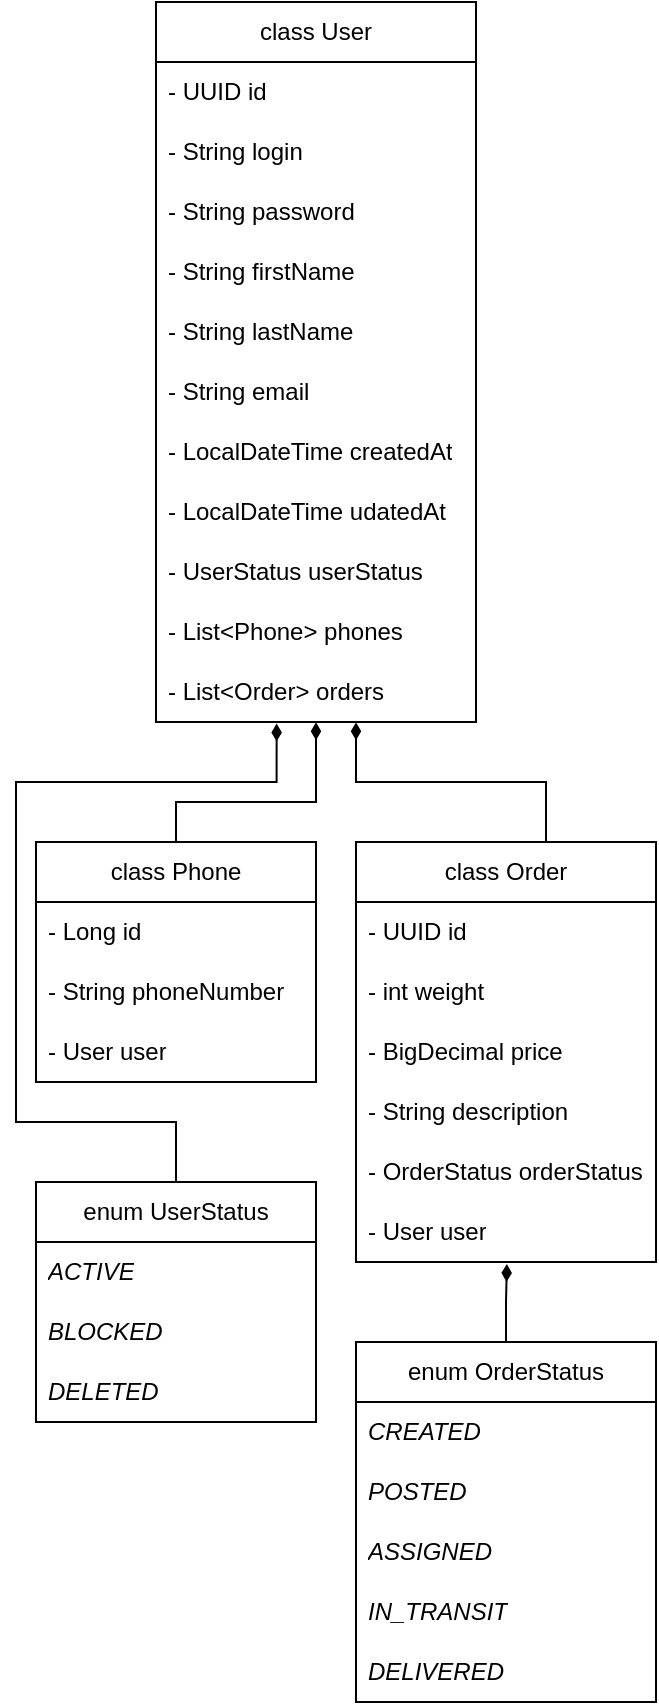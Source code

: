 <mxfile version="24.8.3">
  <diagram name="Сторінка-1" id="ANHkBdynj-vW2HgmuggV">
    <mxGraphModel dx="1593" dy="829" grid="1" gridSize="10" guides="1" tooltips="1" connect="1" arrows="1" fold="1" page="1" pageScale="1" pageWidth="827" pageHeight="1169" math="0" shadow="0">
      <root>
        <mxCell id="0" />
        <mxCell id="1" parent="0" />
        <mxCell id="6zhjMd1i4LsS2PoRMH34-21" style="edgeStyle=orthogonalEdgeStyle;rounded=0;orthogonalLoop=1;jettySize=auto;html=1;entryX=0.5;entryY=0;entryDx=0;entryDy=0;endArrow=none;endFill=0;startArrow=diamondThin;startFill=1;exitX=0.5;exitY=1.004;exitDx=0;exitDy=0;exitPerimeter=0;" edge="1" parent="1" source="6zhjMd1i4LsS2PoRMH34-19" target="6zhjMd1i4LsS2PoRMH34-5">
          <mxGeometry relative="1" as="geometry">
            <Array as="points">
              <mxPoint x="160" y="480" />
              <mxPoint x="90" y="480" />
            </Array>
          </mxGeometry>
        </mxCell>
        <mxCell id="6zhjMd1i4LsS2PoRMH34-1" value="class User" style="swimlane;fontStyle=0;childLayout=stackLayout;horizontal=1;startSize=30;horizontalStack=0;resizeParent=1;resizeParentMax=0;resizeLast=0;collapsible=1;marginBottom=0;whiteSpace=wrap;html=1;" vertex="1" parent="1">
          <mxGeometry x="80" y="80" width="160" height="360" as="geometry">
            <mxRectangle x="40" y="80" width="70" height="30" as="alternateBounds" />
          </mxGeometry>
        </mxCell>
        <mxCell id="6zhjMd1i4LsS2PoRMH34-2" value="- UUID id" style="text;strokeColor=none;fillColor=none;align=left;verticalAlign=middle;spacingLeft=4;spacingRight=4;overflow=hidden;points=[[0,0.5],[1,0.5]];portConstraint=eastwest;rotatable=0;whiteSpace=wrap;html=1;" vertex="1" parent="6zhjMd1i4LsS2PoRMH34-1">
          <mxGeometry y="30" width="160" height="30" as="geometry" />
        </mxCell>
        <mxCell id="6zhjMd1i4LsS2PoRMH34-3" value="- String login" style="text;strokeColor=none;fillColor=none;align=left;verticalAlign=middle;spacingLeft=4;spacingRight=4;overflow=hidden;points=[[0,0.5],[1,0.5]];portConstraint=eastwest;rotatable=0;whiteSpace=wrap;html=1;" vertex="1" parent="6zhjMd1i4LsS2PoRMH34-1">
          <mxGeometry y="60" width="160" height="30" as="geometry" />
        </mxCell>
        <mxCell id="6zhjMd1i4LsS2PoRMH34-18" value="- String password" style="text;strokeColor=none;fillColor=none;align=left;verticalAlign=middle;spacingLeft=4;spacingRight=4;overflow=hidden;points=[[0,0.5],[1,0.5]];portConstraint=eastwest;rotatable=0;whiteSpace=wrap;html=1;" vertex="1" parent="6zhjMd1i4LsS2PoRMH34-1">
          <mxGeometry y="90" width="160" height="30" as="geometry" />
        </mxCell>
        <mxCell id="6zhjMd1i4LsS2PoRMH34-9" value="- String firstName" style="text;strokeColor=none;fillColor=none;align=left;verticalAlign=middle;spacingLeft=4;spacingRight=4;overflow=hidden;points=[[0,0.5],[1,0.5]];portConstraint=eastwest;rotatable=0;whiteSpace=wrap;html=1;" vertex="1" parent="6zhjMd1i4LsS2PoRMH34-1">
          <mxGeometry y="120" width="160" height="30" as="geometry" />
        </mxCell>
        <mxCell id="6zhjMd1i4LsS2PoRMH34-13" value="- String lastName" style="text;strokeColor=none;fillColor=none;align=left;verticalAlign=middle;spacingLeft=4;spacingRight=4;overflow=hidden;points=[[0,0.5],[1,0.5]];portConstraint=eastwest;rotatable=0;whiteSpace=wrap;html=1;" vertex="1" parent="6zhjMd1i4LsS2PoRMH34-1">
          <mxGeometry y="150" width="160" height="30" as="geometry" />
        </mxCell>
        <mxCell id="6zhjMd1i4LsS2PoRMH34-12" value="- String email" style="text;strokeColor=none;fillColor=none;align=left;verticalAlign=middle;spacingLeft=4;spacingRight=4;overflow=hidden;points=[[0,0.5],[1,0.5]];portConstraint=eastwest;rotatable=0;whiteSpace=wrap;html=1;" vertex="1" parent="6zhjMd1i4LsS2PoRMH34-1">
          <mxGeometry y="180" width="160" height="30" as="geometry" />
        </mxCell>
        <mxCell id="6zhjMd1i4LsS2PoRMH34-10" value="- LocalDateTime createdAt" style="text;strokeColor=none;fillColor=none;align=left;verticalAlign=middle;spacingLeft=4;spacingRight=4;overflow=hidden;points=[[0,0.5],[1,0.5]];portConstraint=eastwest;rotatable=0;whiteSpace=wrap;html=1;" vertex="1" parent="6zhjMd1i4LsS2PoRMH34-1">
          <mxGeometry y="210" width="160" height="30" as="geometry" />
        </mxCell>
        <mxCell id="6zhjMd1i4LsS2PoRMH34-17" value="- LocalDateTime udated&lt;span style=&quot;background-color: initial;&quot;&gt;At&lt;/span&gt;" style="text;strokeColor=none;fillColor=none;align=left;verticalAlign=middle;spacingLeft=4;spacingRight=4;overflow=hidden;points=[[0,0.5],[1,0.5]];portConstraint=eastwest;rotatable=0;whiteSpace=wrap;html=1;" vertex="1" parent="6zhjMd1i4LsS2PoRMH34-1">
          <mxGeometry y="240" width="160" height="30" as="geometry" />
        </mxCell>
        <mxCell id="6zhjMd1i4LsS2PoRMH34-34" value="- UserStatus userStatus" style="text;strokeColor=none;fillColor=none;align=left;verticalAlign=middle;spacingLeft=4;spacingRight=4;overflow=hidden;points=[[0,0.5],[1,0.5]];portConstraint=eastwest;rotatable=0;whiteSpace=wrap;html=1;" vertex="1" parent="6zhjMd1i4LsS2PoRMH34-1">
          <mxGeometry y="270" width="160" height="30" as="geometry" />
        </mxCell>
        <mxCell id="6zhjMd1i4LsS2PoRMH34-16" value="- List&amp;lt;Phone&amp;gt; phones" style="text;strokeColor=none;fillColor=none;align=left;verticalAlign=middle;spacingLeft=4;spacingRight=4;overflow=hidden;points=[[0,0.5],[1,0.5]];portConstraint=eastwest;rotatable=0;whiteSpace=wrap;html=1;" vertex="1" parent="6zhjMd1i4LsS2PoRMH34-1">
          <mxGeometry y="300" width="160" height="30" as="geometry" />
        </mxCell>
        <mxCell id="6zhjMd1i4LsS2PoRMH34-19" value="- List&amp;lt;Order&lt;span style=&quot;background-color: initial;&quot;&gt;&amp;gt; orders&lt;/span&gt;" style="text;strokeColor=none;fillColor=none;align=left;verticalAlign=middle;spacingLeft=4;spacingRight=4;overflow=hidden;points=[[0,0.5],[1,0.5]];portConstraint=eastwest;rotatable=0;whiteSpace=wrap;html=1;" vertex="1" parent="6zhjMd1i4LsS2PoRMH34-1">
          <mxGeometry y="330" width="160" height="30" as="geometry" />
        </mxCell>
        <mxCell id="6zhjMd1i4LsS2PoRMH34-5" value="class Phone" style="swimlane;fontStyle=0;childLayout=stackLayout;horizontal=1;startSize=30;horizontalStack=0;resizeParent=1;resizeParentMax=0;resizeLast=0;collapsible=1;marginBottom=0;whiteSpace=wrap;html=1;" vertex="1" parent="1">
          <mxGeometry x="20" y="500" width="140" height="120" as="geometry" />
        </mxCell>
        <mxCell id="6zhjMd1i4LsS2PoRMH34-6" value="-&lt;span style=&quot;background-color: initial;&quot;&gt;&amp;nbsp;Long id&lt;/span&gt;" style="text;strokeColor=none;fillColor=none;align=left;verticalAlign=middle;spacingLeft=4;spacingRight=4;overflow=hidden;points=[[0,0.5],[1,0.5]];portConstraint=eastwest;rotatable=0;whiteSpace=wrap;html=1;" vertex="1" parent="6zhjMd1i4LsS2PoRMH34-5">
          <mxGeometry y="30" width="140" height="30" as="geometry" />
        </mxCell>
        <mxCell id="6zhjMd1i4LsS2PoRMH34-7" value="- String phoneNumber" style="text;strokeColor=none;fillColor=none;align=left;verticalAlign=middle;spacingLeft=4;spacingRight=4;overflow=hidden;points=[[0,0.5],[1,0.5]];portConstraint=eastwest;rotatable=0;whiteSpace=wrap;html=1;" vertex="1" parent="6zhjMd1i4LsS2PoRMH34-5">
          <mxGeometry y="60" width="140" height="30" as="geometry" />
        </mxCell>
        <mxCell id="6zhjMd1i4LsS2PoRMH34-8" value="- User user" style="text;strokeColor=none;fillColor=none;align=left;verticalAlign=middle;spacingLeft=4;spacingRight=4;overflow=hidden;points=[[0,0.5],[1,0.5]];portConstraint=eastwest;rotatable=0;whiteSpace=wrap;html=1;" vertex="1" parent="6zhjMd1i4LsS2PoRMH34-5">
          <mxGeometry y="90" width="140" height="30" as="geometry" />
        </mxCell>
        <mxCell id="6zhjMd1i4LsS2PoRMH34-33" value="" style="edgeStyle=orthogonalEdgeStyle;rounded=0;orthogonalLoop=1;jettySize=auto;html=1;endArrow=diamondThin;endFill=1;entryX=0.629;entryY=1.005;entryDx=0;entryDy=0;entryPerimeter=0;" edge="1" parent="1" source="6zhjMd1i4LsS2PoRMH34-26" target="6zhjMd1i4LsS2PoRMH34-19">
          <mxGeometry relative="1" as="geometry">
            <mxPoint x="130" y="440" as="targetPoint" />
            <Array as="points">
              <mxPoint x="275" y="470" />
              <mxPoint x="180" y="470" />
              <mxPoint x="180" y="440" />
            </Array>
          </mxGeometry>
        </mxCell>
        <mxCell id="6zhjMd1i4LsS2PoRMH34-26" value="class Order" style="swimlane;fontStyle=0;childLayout=stackLayout;horizontal=1;startSize=30;horizontalStack=0;resizeParent=1;resizeParentMax=0;resizeLast=0;collapsible=1;marginBottom=0;whiteSpace=wrap;html=1;" vertex="1" parent="1">
          <mxGeometry x="180" y="500" width="150" height="210" as="geometry" />
        </mxCell>
        <mxCell id="6zhjMd1i4LsS2PoRMH34-27" value="- UUID id" style="text;strokeColor=none;fillColor=none;align=left;verticalAlign=middle;spacingLeft=4;spacingRight=4;overflow=hidden;points=[[0,0.5],[1,0.5]];portConstraint=eastwest;rotatable=0;whiteSpace=wrap;html=1;" vertex="1" parent="6zhjMd1i4LsS2PoRMH34-26">
          <mxGeometry y="30" width="150" height="30" as="geometry" />
        </mxCell>
        <mxCell id="6zhjMd1i4LsS2PoRMH34-28" value="- int weight" style="text;strokeColor=none;fillColor=none;align=left;verticalAlign=middle;spacingLeft=4;spacingRight=4;overflow=hidden;points=[[0,0.5],[1,0.5]];portConstraint=eastwest;rotatable=0;whiteSpace=wrap;html=1;" vertex="1" parent="6zhjMd1i4LsS2PoRMH34-26">
          <mxGeometry y="60" width="150" height="30" as="geometry" />
        </mxCell>
        <mxCell id="6zhjMd1i4LsS2PoRMH34-30" value="- BigDecimal price" style="text;strokeColor=none;fillColor=none;align=left;verticalAlign=middle;spacingLeft=4;spacingRight=4;overflow=hidden;points=[[0,0.5],[1,0.5]];portConstraint=eastwest;rotatable=0;whiteSpace=wrap;html=1;" vertex="1" parent="6zhjMd1i4LsS2PoRMH34-26">
          <mxGeometry y="90" width="150" height="30" as="geometry" />
        </mxCell>
        <mxCell id="6zhjMd1i4LsS2PoRMH34-31" value="- String description" style="text;strokeColor=none;fillColor=none;align=left;verticalAlign=middle;spacingLeft=4;spacingRight=4;overflow=hidden;points=[[0,0.5],[1,0.5]];portConstraint=eastwest;rotatable=0;whiteSpace=wrap;html=1;" vertex="1" parent="6zhjMd1i4LsS2PoRMH34-26">
          <mxGeometry y="120" width="150" height="30" as="geometry" />
        </mxCell>
        <mxCell id="6zhjMd1i4LsS2PoRMH34-32" value="- OrderStatus orderStatus" style="text;strokeColor=none;fillColor=none;align=left;verticalAlign=middle;spacingLeft=4;spacingRight=4;overflow=hidden;points=[[0,0.5],[1,0.5]];portConstraint=eastwest;rotatable=0;whiteSpace=wrap;html=1;" vertex="1" parent="6zhjMd1i4LsS2PoRMH34-26">
          <mxGeometry y="150" width="150" height="30" as="geometry" />
        </mxCell>
        <mxCell id="6zhjMd1i4LsS2PoRMH34-29" value="- User user" style="text;strokeColor=none;fillColor=none;align=left;verticalAlign=middle;spacingLeft=4;spacingRight=4;overflow=hidden;points=[[0,0.5],[1,0.5]];portConstraint=eastwest;rotatable=0;whiteSpace=wrap;html=1;" vertex="1" parent="6zhjMd1i4LsS2PoRMH34-26">
          <mxGeometry y="180" width="150" height="30" as="geometry" />
        </mxCell>
        <mxCell id="6zhjMd1i4LsS2PoRMH34-39" value="" style="edgeStyle=orthogonalEdgeStyle;rounded=0;orthogonalLoop=1;jettySize=auto;html=1;entryX=0.377;entryY=1.026;entryDx=0;entryDy=0;entryPerimeter=0;endArrow=diamondThin;endFill=1;" edge="1" parent="1" source="6zhjMd1i4LsS2PoRMH34-35" target="6zhjMd1i4LsS2PoRMH34-19">
          <mxGeometry relative="1" as="geometry">
            <Array as="points">
              <mxPoint x="90" y="640" />
              <mxPoint x="10" y="640" />
              <mxPoint x="10" y="470" />
              <mxPoint x="140" y="470" />
            </Array>
          </mxGeometry>
        </mxCell>
        <mxCell id="6zhjMd1i4LsS2PoRMH34-35" value="enum UserStatus" style="swimlane;fontStyle=0;childLayout=stackLayout;horizontal=1;startSize=30;horizontalStack=0;resizeParent=1;resizeParentMax=0;resizeLast=0;collapsible=1;marginBottom=0;whiteSpace=wrap;html=1;" vertex="1" parent="1">
          <mxGeometry x="20" y="670" width="140" height="120" as="geometry" />
        </mxCell>
        <mxCell id="6zhjMd1i4LsS2PoRMH34-36" value="&lt;i&gt;ACTIVE&lt;/i&gt;" style="text;strokeColor=none;fillColor=none;align=left;verticalAlign=middle;spacingLeft=4;spacingRight=4;overflow=hidden;points=[[0,0.5],[1,0.5]];portConstraint=eastwest;rotatable=0;whiteSpace=wrap;html=1;" vertex="1" parent="6zhjMd1i4LsS2PoRMH34-35">
          <mxGeometry y="30" width="140" height="30" as="geometry" />
        </mxCell>
        <mxCell id="6zhjMd1i4LsS2PoRMH34-37" value="&lt;div&gt;&lt;i style=&quot;background-color: initial;&quot;&gt;BLOCKED&lt;/i&gt;&lt;/div&gt;" style="text;strokeColor=none;fillColor=none;align=left;verticalAlign=middle;spacingLeft=4;spacingRight=4;overflow=hidden;points=[[0,0.5],[1,0.5]];portConstraint=eastwest;rotatable=0;whiteSpace=wrap;html=1;" vertex="1" parent="6zhjMd1i4LsS2PoRMH34-35">
          <mxGeometry y="60" width="140" height="30" as="geometry" />
        </mxCell>
        <mxCell id="6zhjMd1i4LsS2PoRMH34-38" value="&lt;i&gt;DELETED&lt;/i&gt;" style="text;strokeColor=none;fillColor=none;align=left;verticalAlign=middle;spacingLeft=4;spacingRight=4;overflow=hidden;points=[[0,0.5],[1,0.5]];portConstraint=eastwest;rotatable=0;whiteSpace=wrap;html=1;" vertex="1" parent="6zhjMd1i4LsS2PoRMH34-35">
          <mxGeometry y="90" width="140" height="30" as="geometry" />
        </mxCell>
        <mxCell id="6zhjMd1i4LsS2PoRMH34-41" value="enum OrderStatus" style="swimlane;fontStyle=0;childLayout=stackLayout;horizontal=1;startSize=30;horizontalStack=0;resizeParent=1;resizeParentMax=0;resizeLast=0;collapsible=1;marginBottom=0;whiteSpace=wrap;html=1;" vertex="1" parent="1">
          <mxGeometry x="180" y="750" width="150" height="180" as="geometry" />
        </mxCell>
        <mxCell id="6zhjMd1i4LsS2PoRMH34-42" value="&lt;i&gt;CREATED&lt;/i&gt;" style="text;strokeColor=none;fillColor=none;align=left;verticalAlign=middle;spacingLeft=4;spacingRight=4;overflow=hidden;points=[[0,0.5],[1,0.5]];portConstraint=eastwest;rotatable=0;whiteSpace=wrap;html=1;" vertex="1" parent="6zhjMd1i4LsS2PoRMH34-41">
          <mxGeometry y="30" width="150" height="30" as="geometry" />
        </mxCell>
        <mxCell id="6zhjMd1i4LsS2PoRMH34-45" value="&lt;i style=&quot;background-color: initial;&quot;&gt;POSTED&lt;/i&gt;" style="text;strokeColor=none;fillColor=none;align=left;verticalAlign=middle;spacingLeft=4;spacingRight=4;overflow=hidden;points=[[0,0.5],[1,0.5]];portConstraint=eastwest;rotatable=0;whiteSpace=wrap;html=1;" vertex="1" parent="6zhjMd1i4LsS2PoRMH34-41">
          <mxGeometry y="60" width="150" height="30" as="geometry" />
        </mxCell>
        <mxCell id="6zhjMd1i4LsS2PoRMH34-46" value="&lt;i style=&quot;background-color: initial;&quot;&gt;ASSIGNED&lt;/i&gt;" style="text;strokeColor=none;fillColor=none;align=left;verticalAlign=middle;spacingLeft=4;spacingRight=4;overflow=hidden;points=[[0,0.5],[1,0.5]];portConstraint=eastwest;rotatable=0;whiteSpace=wrap;html=1;" vertex="1" parent="6zhjMd1i4LsS2PoRMH34-41">
          <mxGeometry y="90" width="150" height="30" as="geometry" />
        </mxCell>
        <mxCell id="6zhjMd1i4LsS2PoRMH34-43" value="&lt;div&gt;&lt;i style=&quot;background-color: initial;&quot;&gt;IN_TRANSIT&lt;/i&gt;&lt;/div&gt;" style="text;strokeColor=none;fillColor=none;align=left;verticalAlign=middle;spacingLeft=4;spacingRight=4;overflow=hidden;points=[[0,0.5],[1,0.5]];portConstraint=eastwest;rotatable=0;whiteSpace=wrap;html=1;" vertex="1" parent="6zhjMd1i4LsS2PoRMH34-41">
          <mxGeometry y="120" width="150" height="30" as="geometry" />
        </mxCell>
        <mxCell id="6zhjMd1i4LsS2PoRMH34-44" value="&lt;i&gt;DELIVERED&lt;/i&gt;" style="text;strokeColor=none;fillColor=none;align=left;verticalAlign=middle;spacingLeft=4;spacingRight=4;overflow=hidden;points=[[0,0.5],[1,0.5]];portConstraint=eastwest;rotatable=0;whiteSpace=wrap;html=1;" vertex="1" parent="6zhjMd1i4LsS2PoRMH34-41">
          <mxGeometry y="150" width="150" height="30" as="geometry" />
        </mxCell>
        <mxCell id="6zhjMd1i4LsS2PoRMH34-47" style="edgeStyle=orthogonalEdgeStyle;rounded=0;orthogonalLoop=1;jettySize=auto;html=1;entryX=0.503;entryY=1.033;entryDx=0;entryDy=0;entryPerimeter=0;endArrow=diamondThin;endFill=1;" edge="1" parent="1" source="6zhjMd1i4LsS2PoRMH34-41" target="6zhjMd1i4LsS2PoRMH34-29">
          <mxGeometry relative="1" as="geometry" />
        </mxCell>
      </root>
    </mxGraphModel>
  </diagram>
</mxfile>
